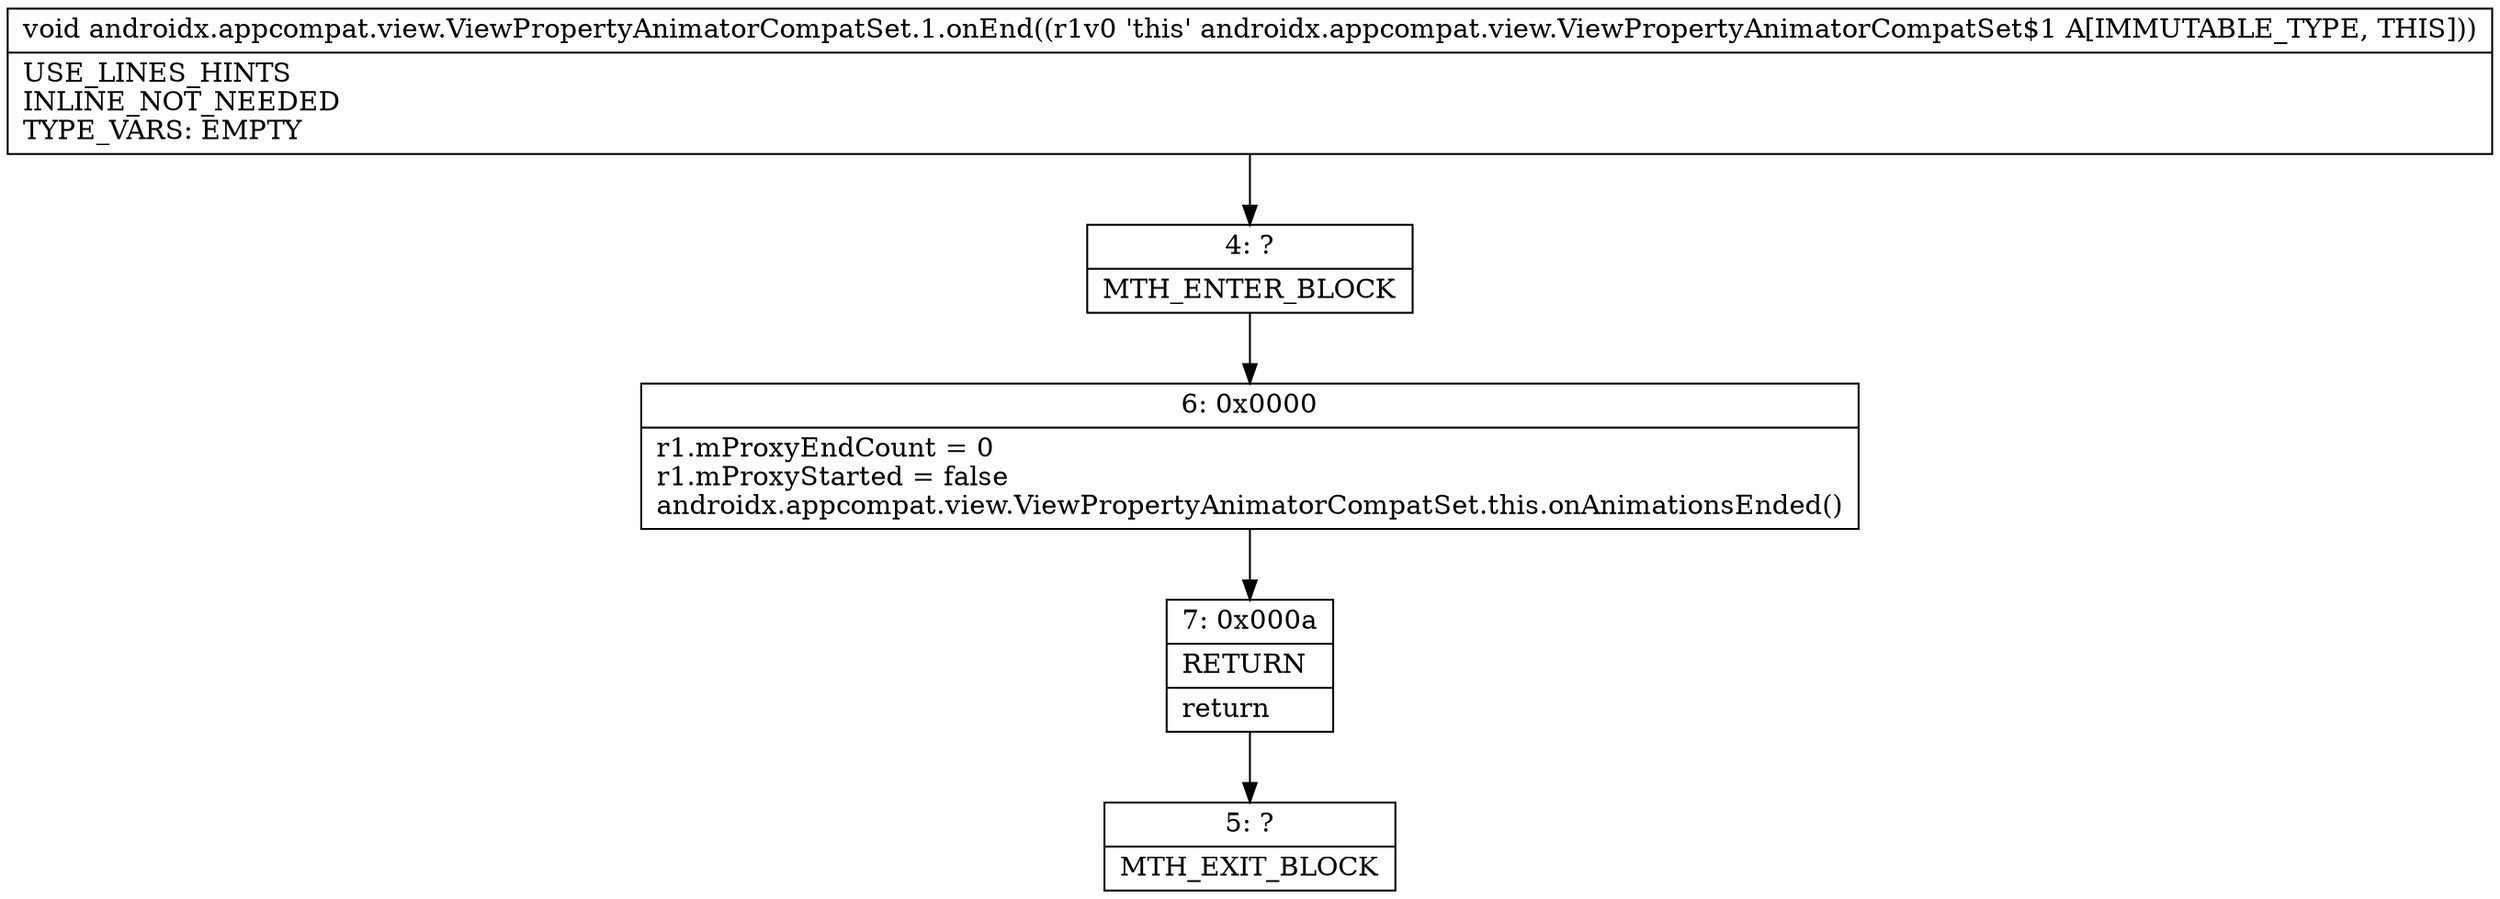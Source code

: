 digraph "CFG forandroidx.appcompat.view.ViewPropertyAnimatorCompatSet.1.onEnd()V" {
Node_4 [shape=record,label="{4\:\ ?|MTH_ENTER_BLOCK\l}"];
Node_6 [shape=record,label="{6\:\ 0x0000|r1.mProxyEndCount = 0\lr1.mProxyStarted = false\landroidx.appcompat.view.ViewPropertyAnimatorCompatSet.this.onAnimationsEnded()\l}"];
Node_7 [shape=record,label="{7\:\ 0x000a|RETURN\l|return\l}"];
Node_5 [shape=record,label="{5\:\ ?|MTH_EXIT_BLOCK\l}"];
MethodNode[shape=record,label="{void androidx.appcompat.view.ViewPropertyAnimatorCompatSet.1.onEnd((r1v0 'this' androidx.appcompat.view.ViewPropertyAnimatorCompatSet$1 A[IMMUTABLE_TYPE, THIS]))  | USE_LINES_HINTS\lINLINE_NOT_NEEDED\lTYPE_VARS: EMPTY\l}"];
MethodNode -> Node_4;Node_4 -> Node_6;
Node_6 -> Node_7;
Node_7 -> Node_5;
}

